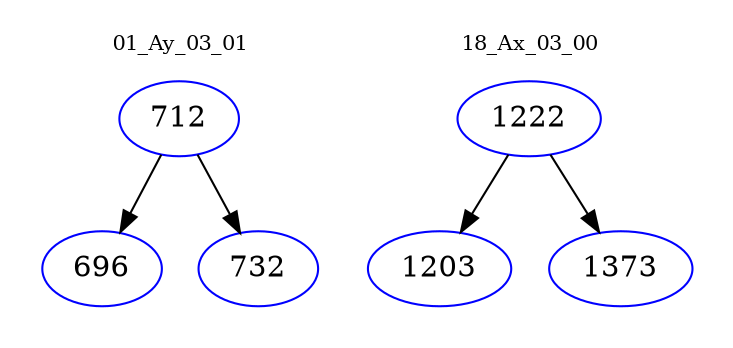 digraph{
subgraph cluster_0 {
color = white
label = "01_Ay_03_01";
fontsize=10;
T0_712 [label="712", color="blue"]
T0_712 -> T0_696 [color="black"]
T0_696 [label="696", color="blue"]
T0_712 -> T0_732 [color="black"]
T0_732 [label="732", color="blue"]
}
subgraph cluster_1 {
color = white
label = "18_Ax_03_00";
fontsize=10;
T1_1222 [label="1222", color="blue"]
T1_1222 -> T1_1203 [color="black"]
T1_1203 [label="1203", color="blue"]
T1_1222 -> T1_1373 [color="black"]
T1_1373 [label="1373", color="blue"]
}
}
